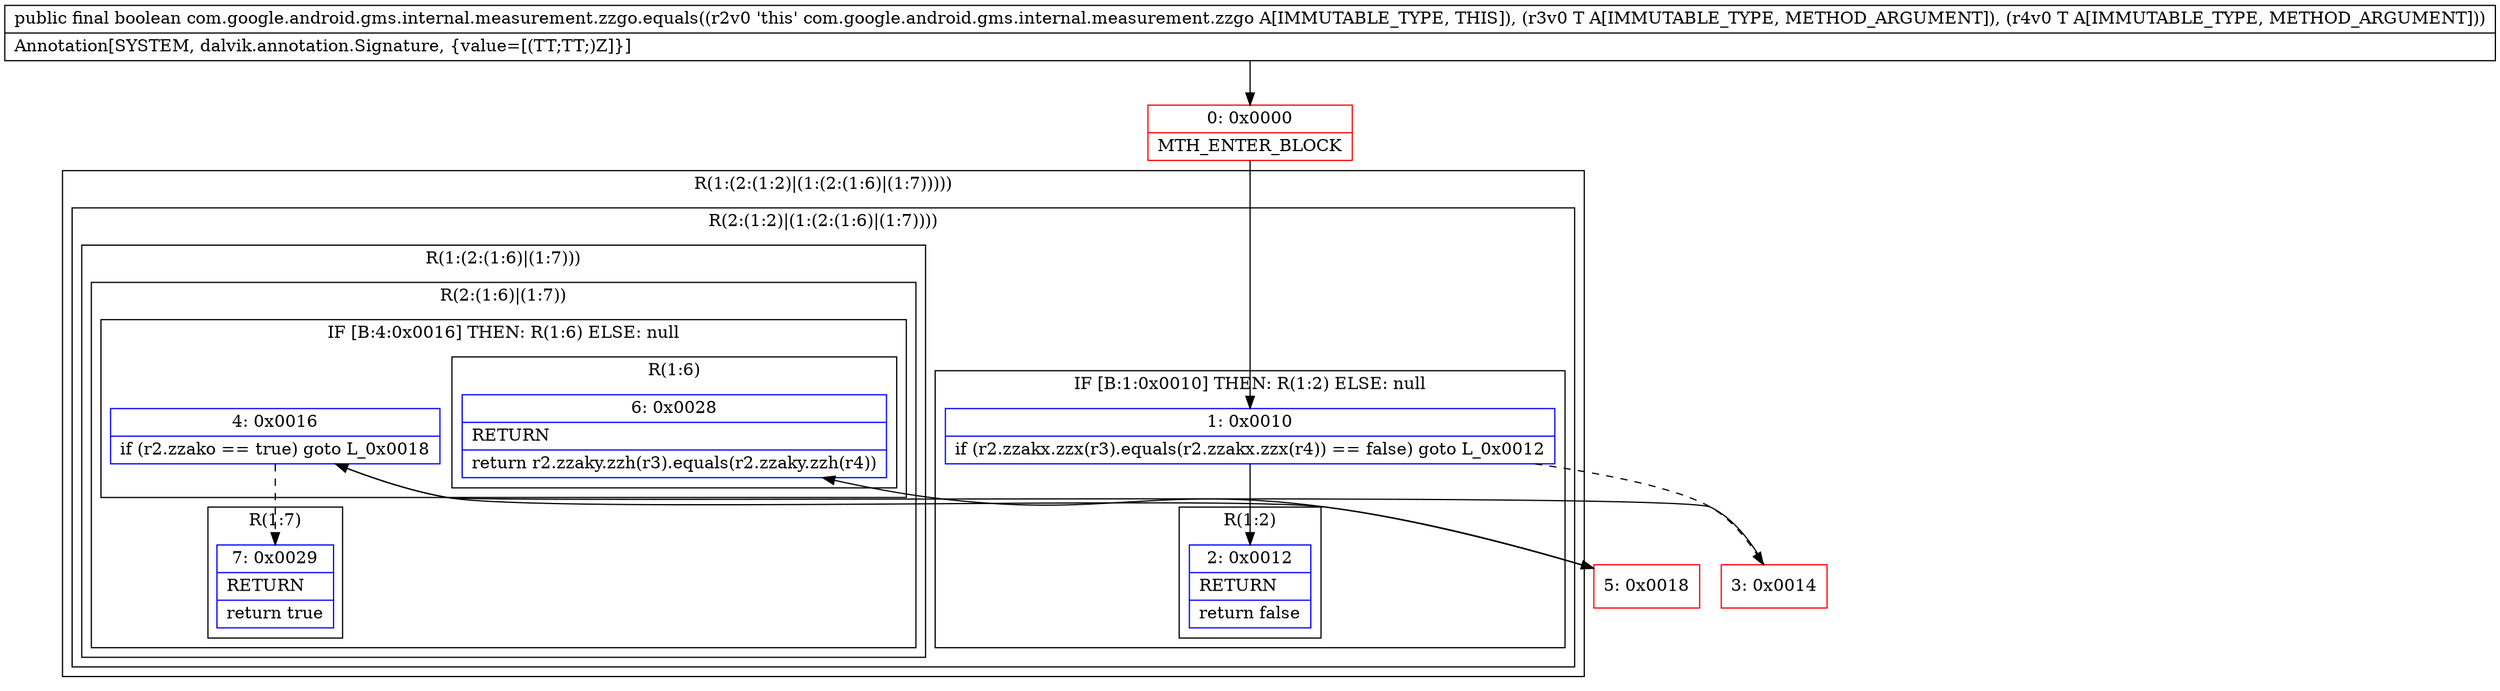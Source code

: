digraph "CFG forcom.google.android.gms.internal.measurement.zzgo.equals(Ljava\/lang\/Object;Ljava\/lang\/Object;)Z" {
subgraph cluster_Region_895704589 {
label = "R(1:(2:(1:2)|(1:(2:(1:6)|(1:7)))))";
node [shape=record,color=blue];
subgraph cluster_Region_1296643486 {
label = "R(2:(1:2)|(1:(2:(1:6)|(1:7))))";
node [shape=record,color=blue];
subgraph cluster_IfRegion_1779487000 {
label = "IF [B:1:0x0010] THEN: R(1:2) ELSE: null";
node [shape=record,color=blue];
Node_1 [shape=record,label="{1\:\ 0x0010|if (r2.zzakx.zzx(r3).equals(r2.zzakx.zzx(r4)) == false) goto L_0x0012\l}"];
subgraph cluster_Region_729794521 {
label = "R(1:2)";
node [shape=record,color=blue];
Node_2 [shape=record,label="{2\:\ 0x0012|RETURN\l|return false\l}"];
}
}
subgraph cluster_Region_71526285 {
label = "R(1:(2:(1:6)|(1:7)))";
node [shape=record,color=blue];
subgraph cluster_Region_2250590 {
label = "R(2:(1:6)|(1:7))";
node [shape=record,color=blue];
subgraph cluster_IfRegion_1817632339 {
label = "IF [B:4:0x0016] THEN: R(1:6) ELSE: null";
node [shape=record,color=blue];
Node_4 [shape=record,label="{4\:\ 0x0016|if (r2.zzako == true) goto L_0x0018\l}"];
subgraph cluster_Region_969051407 {
label = "R(1:6)";
node [shape=record,color=blue];
Node_6 [shape=record,label="{6\:\ 0x0028|RETURN\l|return r2.zzaky.zzh(r3).equals(r2.zzaky.zzh(r4))\l}"];
}
}
subgraph cluster_Region_639826613 {
label = "R(1:7)";
node [shape=record,color=blue];
Node_7 [shape=record,label="{7\:\ 0x0029|RETURN\l|return true\l}"];
}
}
}
}
}
Node_0 [shape=record,color=red,label="{0\:\ 0x0000|MTH_ENTER_BLOCK\l}"];
Node_3 [shape=record,color=red,label="{3\:\ 0x0014}"];
Node_5 [shape=record,color=red,label="{5\:\ 0x0018}"];
MethodNode[shape=record,label="{public final boolean com.google.android.gms.internal.measurement.zzgo.equals((r2v0 'this' com.google.android.gms.internal.measurement.zzgo A[IMMUTABLE_TYPE, THIS]), (r3v0 T A[IMMUTABLE_TYPE, METHOD_ARGUMENT]), (r4v0 T A[IMMUTABLE_TYPE, METHOD_ARGUMENT]))  | Annotation[SYSTEM, dalvik.annotation.Signature, \{value=[(TT;TT;)Z]\}]\l}"];
MethodNode -> Node_0;
Node_1 -> Node_2;
Node_1 -> Node_3[style=dashed];
Node_4 -> Node_5;
Node_4 -> Node_7[style=dashed];
Node_0 -> Node_1;
Node_3 -> Node_4;
Node_5 -> Node_6;
}

